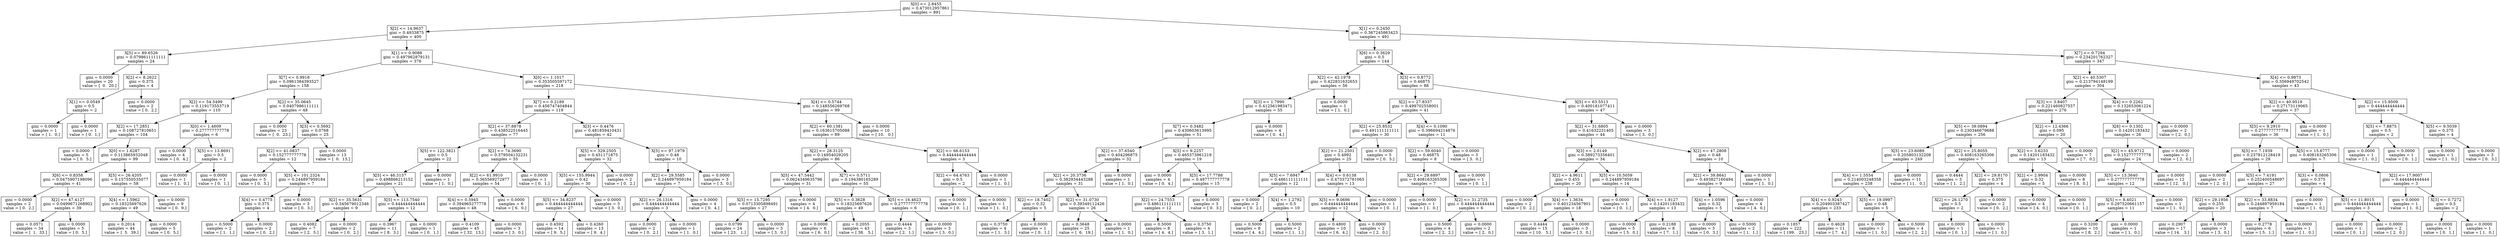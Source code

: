 digraph Tree {
0 [label="X[0] <= 2.8455\ngini = 0.473012957861\nsamples = 891", shape="box"] ;
1 [label="X[2] <= 14.9637\ngini = 0.4933875\nsamples = 400", shape="box"] ;
0 -> 1 ;
2 [label="X[5] <= 89.6526\ngini = 0.0798611111111\nsamples = 24", shape="box"] ;
1 -> 2 ;
3 [label="gini = 0.0000\nsamples = 20\nvalue = [  0.  20.]", shape="box"] ;
2 -> 3 ;
4 [label="X[2] <= 8.2622\ngini = 0.375\nsamples = 4", shape="box"] ;
2 -> 4 ;
5 [label="X[1] <= 0.0549\ngini = 0.5\nsamples = 2", shape="box"] ;
4 -> 5 ;
6 [label="gini = 0.0000\nsamples = 1\nvalue = [ 1.  0.]", shape="box"] ;
5 -> 6 ;
7 [label="gini = 0.0000\nsamples = 1\nvalue = [ 0.  1.]", shape="box"] ;
5 -> 7 ;
8 [label="gini = 0.0000\nsamples = 2\nvalue = [ 0.  2.]", shape="box"] ;
4 -> 8 ;
9 [label="X[1] <= 0.9088\ngini = 0.497962879131\nsamples = 376", shape="box"] ;
1 -> 9 ;
10 [label="X[7] <= 0.9918\ngini = 0.0961384393527\nsamples = 158", shape="box"] ;
9 -> 10 ;
11 [label="X[2] <= 54.5499\ngini = 0.119173553719\nsamples = 110", shape="box"] ;
10 -> 11 ;
12 [label="X[2] <= 17.2851\ngini = 0.108727810651\nsamples = 104", shape="box"] ;
11 -> 12 ;
13 [label="gini = 0.0000\nsamples = 5\nvalue = [ 0.  5.]", shape="box"] ;
12 -> 13 ;
14 [label="X[0] <= 1.6287\ngini = 0.113865932048\nsamples = 99", shape="box"] ;
12 -> 14 ;
15 [label="X[6] <= 0.8358\ngini = 0.0475907198096\nsamples = 41", shape="box"] ;
14 -> 15 ;
16 [label="gini = 0.0000\nsamples = 2\nvalue = [ 0.  2.]", shape="box"] ;
15 -> 16 ;
17 [label="X[2] <= 47.4127\ngini = 0.0499671268902\nsamples = 39", shape="box"] ;
15 -> 17 ;
18 [label="gini = 0.0571\nsamples = 34\nvalue = [  1.  33.]", shape="box"] ;
17 -> 18 ;
19 [label="gini = 0.0000\nsamples = 5\nvalue = [ 0.  5.]", shape="box"] ;
17 -> 19 ;
20 [label="X[5] <= 26.4205\ngini = 0.157550535077\nsamples = 58", shape="box"] ;
14 -> 20 ;
21 [label="X[4] <= 1.5962\ngini = 0.18325697626\nsamples = 49", shape="box"] ;
20 -> 21 ;
22 [label="gini = 0.2014\nsamples = 44\nvalue = [  5.  39.]", shape="box"] ;
21 -> 22 ;
23 [label="gini = 0.0000\nsamples = 5\nvalue = [ 0.  5.]", shape="box"] ;
21 -> 23 ;
24 [label="gini = 0.0000\nsamples = 9\nvalue = [ 0.  9.]", shape="box"] ;
20 -> 24 ;
25 [label="X[0] <= 1.4609\ngini = 0.277777777778\nsamples = 6", shape="box"] ;
11 -> 25 ;
26 [label="gini = 0.0000\nsamples = 4\nvalue = [ 0.  4.]", shape="box"] ;
25 -> 26 ;
27 [label="X[5] <= 13.8691\ngini = 0.5\nsamples = 2", shape="box"] ;
25 -> 27 ;
28 [label="gini = 0.0000\nsamples = 1\nvalue = [ 1.  0.]", shape="box"] ;
27 -> 28 ;
29 [label="gini = 0.0000\nsamples = 1\nvalue = [ 0.  1.]", shape="box"] ;
27 -> 29 ;
30 [label="X[2] <= 35.0645\ngini = 0.0407986111111\nsamples = 48", shape="box"] ;
10 -> 30 ;
31 [label="gini = 0.0000\nsamples = 23\nvalue = [  0.  23.]", shape="box"] ;
30 -> 31 ;
32 [label="X[3] <= 0.5692\ngini = 0.0768\nsamples = 25", shape="box"] ;
30 -> 32 ;
33 [label="X[2] <= 41.0837\ngini = 0.152777777778\nsamples = 12", shape="box"] ;
32 -> 33 ;
34 [label="gini = 0.0000\nsamples = 5\nvalue = [ 0.  5.]", shape="box"] ;
33 -> 34 ;
35 [label="X[5] <= 101.2324\ngini = 0.244897959184\nsamples = 7", shape="box"] ;
33 -> 35 ;
36 [label="X[4] <= 0.4775\ngini = 0.375\nsamples = 4", shape="box"] ;
35 -> 36 ;
37 [label="gini = 0.5000\nsamples = 2\nvalue = [ 1.  1.]", shape="box"] ;
36 -> 37 ;
38 [label="gini = 0.0000\nsamples = 2\nvalue = [ 0.  2.]", shape="box"] ;
36 -> 38 ;
39 [label="gini = 0.0000\nsamples = 3\nvalue = [ 0.  3.]", shape="box"] ;
35 -> 39 ;
40 [label="gini = 0.0000\nsamples = 13\nvalue = [  0.  13.]", shape="box"] ;
32 -> 40 ;
41 [label="X[0] <= 1.1017\ngini = 0.353505597172\nsamples = 218", shape="box"] ;
9 -> 41 ;
42 [label="X[7] <= 0.2189\ngini = 0.456747404844\nsamples = 119", shape="box"] ;
41 -> 42 ;
43 [label="X[2] <= 37.8878\ngini = 0.438522516445\nsamples = 77", shape="box"] ;
42 -> 43 ;
44 [label="X[5] <= 122.3821\ngini = 0.5\nsamples = 22", shape="box"] ;
43 -> 44 ;
45 [label="X[5] <= 46.3137\ngini = 0.498866213152\nsamples = 21", shape="box"] ;
44 -> 45 ;
46 [label="X[2] <= 35.5631\ngini = 0.345679012346\nsamples = 9", shape="box"] ;
45 -> 46 ;
47 [label="gini = 0.4082\nsamples = 7\nvalue = [ 2.  5.]", shape="box"] ;
46 -> 47 ;
48 [label="gini = 0.0000\nsamples = 2\nvalue = [ 0.  2.]", shape="box"] ;
46 -> 48 ;
49 [label="X[5] <= 113.7540\ngini = 0.444444444444\nsamples = 12", shape="box"] ;
45 -> 49 ;
50 [label="gini = 0.3967\nsamples = 11\nvalue = [ 8.  3.]", shape="box"] ;
49 -> 50 ;
51 [label="gini = 0.0000\nsamples = 1\nvalue = [ 0.  1.]", shape="box"] ;
49 -> 51 ;
52 [label="gini = 0.0000\nsamples = 1\nvalue = [ 1.  0.]", shape="box"] ;
44 -> 52 ;
53 [label="X[2] <= 74.3690\ngini = 0.379504132231\nsamples = 55", shape="box"] ;
43 -> 53 ;
54 [label="X[2] <= 61.9910\ngini = 0.365569272977\nsamples = 54", shape="box"] ;
53 -> 54 ;
55 [label="X[4] <= 0.5945\ngini = 0.394965277778\nsamples = 48", shape="box"] ;
54 -> 55 ;
56 [label="gini = 0.4109\nsamples = 45\nvalue = [ 32.  13.]", shape="box"] ;
55 -> 56 ;
57 [label="gini = 0.0000\nsamples = 3\nvalue = [ 3.  0.]", shape="box"] ;
55 -> 57 ;
58 [label="gini = 0.0000\nsamples = 6\nvalue = [ 6.  0.]", shape="box"] ;
54 -> 58 ;
59 [label="gini = 0.0000\nsamples = 1\nvalue = [ 0.  1.]", shape="box"] ;
53 -> 59 ;
60 [label="X[3] <= 0.4476\ngini = 0.481859410431\nsamples = 42", shape="box"] ;
42 -> 60 ;
61 [label="X[5] <= 329.2505\ngini = 0.451171875\nsamples = 32", shape="box"] ;
60 -> 61 ;
62 [label="X[5] <= 155.9944\ngini = 0.42\nsamples = 30", shape="box"] ;
61 -> 62 ;
63 [label="X[5] <= 34.8237\ngini = 0.444444444444\nsamples = 27", shape="box"] ;
62 -> 63 ;
64 [label="gini = 0.4592\nsamples = 14\nvalue = [ 9.  5.]", shape="box"] ;
63 -> 64 ;
65 [label="gini = 0.4260\nsamples = 13\nvalue = [ 9.  4.]", shape="box"] ;
63 -> 65 ;
66 [label="gini = 0.0000\nsamples = 3\nvalue = [ 3.  0.]", shape="box"] ;
62 -> 66 ;
67 [label="gini = 0.0000\nsamples = 2\nvalue = [ 0.  2.]", shape="box"] ;
61 -> 67 ;
68 [label="X[5] <= 97.1979\ngini = 0.48\nsamples = 10", shape="box"] ;
60 -> 68 ;
69 [label="X[2] <= 29.5585\ngini = 0.244897959184\nsamples = 7", shape="box"] ;
68 -> 69 ;
70 [label="X[2] <= 26.1316\ngini = 0.444444444444\nsamples = 3", shape="box"] ;
69 -> 70 ;
71 [label="gini = 0.0000\nsamples = 2\nvalue = [ 0.  2.]", shape="box"] ;
70 -> 71 ;
72 [label="gini = 0.0000\nsamples = 1\nvalue = [ 1.  0.]", shape="box"] ;
70 -> 72 ;
73 [label="gini = 0.0000\nsamples = 4\nvalue = [ 0.  4.]", shape="box"] ;
69 -> 73 ;
74 [label="gini = 0.0000\nsamples = 3\nvalue = [ 3.  0.]", shape="box"] ;
68 -> 74 ;
75 [label="X[4] <= 0.5744\ngini = 0.148556269768\nsamples = 99", shape="box"] ;
41 -> 75 ;
76 [label="X[2] <= 60.1381\ngini = 0.163615705088\nsamples = 89", shape="box"] ;
75 -> 76 ;
77 [label="X[2] <= 28.3125\ngini = 0.14954029205\nsamples = 86", shape="box"] ;
76 -> 77 ;
78 [label="X[5] <= 47.5442\ngini = 0.0624349635796\nsamples = 31", shape="box"] ;
77 -> 78 ;
79 [label="X[5] <= 15.7295\ngini = 0.0713305898491\nsamples = 27", shape="box"] ;
78 -> 79 ;
80 [label="gini = 0.0799\nsamples = 24\nvalue = [ 23.   1.]", shape="box"] ;
79 -> 80 ;
81 [label="gini = 0.0000\nsamples = 3\nvalue = [ 3.  0.]", shape="box"] ;
79 -> 81 ;
82 [label="gini = 0.0000\nsamples = 4\nvalue = [ 4.  0.]", shape="box"] ;
78 -> 82 ;
83 [label="X[7] <= 0.5711\ngini = 0.194380165289\nsamples = 55", shape="box"] ;
77 -> 83 ;
84 [label="X[5] <= 0.3628\ngini = 0.18325697626\nsamples = 49", shape="box"] ;
83 -> 84 ;
85 [label="gini = 0.0000\nsamples = 6\nvalue = [ 6.  0.]", shape="box"] ;
84 -> 85 ;
86 [label="gini = 0.2055\nsamples = 43\nvalue = [ 38.   5.]", shape="box"] ;
84 -> 86 ;
87 [label="X[5] <= 16.4623\ngini = 0.277777777778\nsamples = 6", shape="box"] ;
83 -> 87 ;
88 [label="gini = 0.4444\nsamples = 3\nvalue = [ 2.  1.]", shape="box"] ;
87 -> 88 ;
89 [label="gini = 0.0000\nsamples = 3\nvalue = [ 3.  0.]", shape="box"] ;
87 -> 89 ;
90 [label="X[2] <= 66.6153\ngini = 0.444444444444\nsamples = 3", shape="box"] ;
76 -> 90 ;
91 [label="X[2] <= 64.4763\ngini = 0.5\nsamples = 2", shape="box"] ;
90 -> 91 ;
92 [label="gini = 0.0000\nsamples = 1\nvalue = [ 0.  1.]", shape="box"] ;
91 -> 92 ;
93 [label="gini = 0.0000\nsamples = 1\nvalue = [ 1.  0.]", shape="box"] ;
91 -> 93 ;
94 [label="gini = 0.0000\nsamples = 1\nvalue = [ 1.  0.]", shape="box"] ;
90 -> 94 ;
95 [label="gini = 0.0000\nsamples = 10\nvalue = [ 10.   0.]", shape="box"] ;
75 -> 95 ;
96 [label="X[1] <= 0.2450\ngini = 0.367245863423\nsamples = 491", shape="box"] ;
0 -> 96 ;
97 [label="X[6] <= 0.3629\ngini = 0.5\nsamples = 144", shape="box"] ;
96 -> 97 ;
98 [label="X[2] <= 42.1978\ngini = 0.422831632653\nsamples = 56", shape="box"] ;
97 -> 98 ;
99 [label="X[3] <= 1.7990\ngini = 0.412561983471\nsamples = 55", shape="box"] ;
98 -> 99 ;
100 [label="X[7] <= 0.3482\ngini = 0.430603613995\nsamples = 51", shape="box"] ;
99 -> 100 ;
101 [label="X[2] <= 37.6540\ngini = 0.404296875\nsamples = 32", shape="box"] ;
100 -> 101 ;
102 [label="X[2] <= 20.3736\ngini = 0.382934443288\nsamples = 31", shape="box"] ;
101 -> 102 ;
103 [label="X[2] <= 18.7402\ngini = 0.32\nsamples = 5", shape="box"] ;
102 -> 103 ;
104 [label="gini = 0.3750\nsamples = 4\nvalue = [ 1.  3.]", shape="box"] ;
103 -> 104 ;
105 [label="gini = 0.0000\nsamples = 1\nvalue = [ 0.  1.]", shape="box"] ;
103 -> 105 ;
106 [label="X[2] <= 31.0730\ngini = 0.39349112426\nsamples = 26", shape="box"] ;
102 -> 106 ;
107 [label="gini = 0.3648\nsamples = 25\nvalue = [  6.  19.]", shape="box"] ;
106 -> 107 ;
108 [label="gini = 0.0000\nsamples = 1\nvalue = [ 1.  0.]", shape="box"] ;
106 -> 108 ;
109 [label="gini = 0.0000\nsamples = 1\nvalue = [ 1.  0.]", shape="box"] ;
101 -> 109 ;
110 [label="X[5] <= 9.2257\ngini = 0.465373961219\nsamples = 19", shape="box"] ;
100 -> 110 ;
111 [label="gini = 0.0000\nsamples = 4\nvalue = [ 0.  4.]", shape="box"] ;
110 -> 111 ;
112 [label="X[5] <= 17.7788\ngini = 0.497777777778\nsamples = 15", shape="box"] ;
110 -> 112 ;
113 [label="X[2] <= 24.7553\ngini = 0.486111111111\nsamples = 12", shape="box"] ;
112 -> 113 ;
114 [label="gini = 0.5000\nsamples = 8\nvalue = [ 4.  4.]", shape="box"] ;
113 -> 114 ;
115 [label="gini = 0.3750\nsamples = 4\nvalue = [ 3.  1.]", shape="box"] ;
113 -> 115 ;
116 [label="gini = 0.0000\nsamples = 3\nvalue = [ 0.  3.]", shape="box"] ;
112 -> 116 ;
117 [label="gini = 0.0000\nsamples = 4\nvalue = [ 0.  4.]", shape="box"] ;
99 -> 117 ;
118 [label="gini = 0.0000\nsamples = 1\nvalue = [ 1.  0.]", shape="box"] ;
98 -> 118 ;
119 [label="X[3] <= 0.8772\ngini = 0.46875\nsamples = 88", shape="box"] ;
97 -> 119 ;
120 [label="X[2] <= 27.8337\ngini = 0.499702558001\nsamples = 41", shape="box"] ;
119 -> 120 ;
121 [label="X[2] <= 25.8532\ngini = 0.491111111111\nsamples = 30", shape="box"] ;
120 -> 121 ;
122 [label="X[2] <= 21.2501\ngini = 0.4992\nsamples = 25", shape="box"] ;
121 -> 122 ;
123 [label="X[5] <= 7.6947\ngini = 0.486111111111\nsamples = 12", shape="box"] ;
122 -> 123 ;
124 [label="gini = 0.0000\nsamples = 2\nvalue = [ 0.  2.]", shape="box"] ;
123 -> 124 ;
125 [label="X[4] <= 1.2792\ngini = 0.5\nsamples = 10", shape="box"] ;
123 -> 125 ;
126 [label="gini = 0.5000\nsamples = 8\nvalue = [ 4.  4.]", shape="box"] ;
125 -> 126 ;
127 [label="gini = 0.5000\nsamples = 2\nvalue = [ 1.  1.]", shape="box"] ;
125 -> 127 ;
128 [label="X[4] <= 0.6138\ngini = 0.473372781065\nsamples = 13", shape="box"] ;
122 -> 128 ;
129 [label="X[5] <= 9.0696\ngini = 0.444444444444\nsamples = 12", shape="box"] ;
128 -> 129 ;
130 [label="gini = 0.4800\nsamples = 10\nvalue = [ 6.  4.]", shape="box"] ;
129 -> 130 ;
131 [label="gini = 0.0000\nsamples = 2\nvalue = [ 2.  0.]", shape="box"] ;
129 -> 131 ;
132 [label="gini = 0.0000\nsamples = 1\nvalue = [ 0.  1.]", shape="box"] ;
128 -> 132 ;
133 [label="gini = 0.0000\nsamples = 5\nvalue = [ 0.  5.]", shape="box"] ;
121 -> 133 ;
134 [label="X[4] <= 0.1090\ngini = 0.396694214876\nsamples = 11", shape="box"] ;
120 -> 134 ;
135 [label="X[2] <= 59.6040\ngini = 0.46875\nsamples = 8", shape="box"] ;
134 -> 135 ;
136 [label="X[2] <= 29.6897\ngini = 0.408163265306\nsamples = 7", shape="box"] ;
135 -> 136 ;
137 [label="gini = 0.0000\nsamples = 1\nvalue = [ 1.  0.]", shape="box"] ;
136 -> 137 ;
138 [label="X[2] <= 31.2735\ngini = 0.444444444444\nsamples = 6", shape="box"] ;
136 -> 138 ;
139 [label="gini = 0.5000\nsamples = 4\nvalue = [ 2.  2.]", shape="box"] ;
138 -> 139 ;
140 [label="gini = 0.0000\nsamples = 2\nvalue = [ 2.  0.]", shape="box"] ;
138 -> 140 ;
141 [label="gini = 0.0000\nsamples = 1\nvalue = [ 0.  1.]", shape="box"] ;
135 -> 141 ;
142 [label="gini = 0.0000\nsamples = 3\nvalue = [ 3.  0.]", shape="box"] ;
134 -> 142 ;
143 [label="X[5] <= 63.5513\ngini = 0.400181077411\nsamples = 47", shape="box"] ;
119 -> 143 ;
144 [label="X[2] <= 31.6805\ngini = 0.41632231405\nsamples = 44", shape="box"] ;
143 -> 144 ;
145 [label="X[3] <= 2.0149\ngini = 0.389273356401\nsamples = 34", shape="box"] ;
144 -> 145 ;
146 [label="X[2] <= 4.9611\ngini = 0.455\nsamples = 20", shape="box"] ;
145 -> 146 ;
147 [label="gini = 0.0000\nsamples = 2\nvalue = [ 0.  2.]", shape="box"] ;
146 -> 147 ;
148 [label="X[4] <= 1.3634\ngini = 0.401234567901\nsamples = 18", shape="box"] ;
146 -> 148 ;
149 [label="gini = 0.4444\nsamples = 15\nvalue = [ 10.   5.]", shape="box"] ;
148 -> 149 ;
150 [label="gini = 0.0000\nsamples = 3\nvalue = [ 3.  0.]", shape="box"] ;
148 -> 150 ;
151 [label="X[5] <= 10.5059\ngini = 0.244897959184\nsamples = 14", shape="box"] ;
145 -> 151 ;
152 [label="gini = 0.0000\nsamples = 1\nvalue = [ 0.  1.]", shape="box"] ;
151 -> 152 ;
153 [label="X[4] <= 1.9127\ngini = 0.14201183432\nsamples = 13", shape="box"] ;
151 -> 153 ;
154 [label="gini = 0.0000\nsamples = 5\nvalue = [ 5.  0.]", shape="box"] ;
153 -> 154 ;
155 [label="gini = 0.2188\nsamples = 8\nvalue = [ 7.  1.]", shape="box"] ;
153 -> 155 ;
156 [label="X[2] <= 47.2808\ngini = 0.48\nsamples = 10", shape="box"] ;
144 -> 156 ;
157 [label="X[2] <= 39.8641\ngini = 0.493827160494\nsamples = 9", shape="box"] ;
156 -> 157 ;
158 [label="X[4] <= 1.0596\ngini = 0.32\nsamples = 5", shape="box"] ;
157 -> 158 ;
159 [label="gini = 0.0000\nsamples = 3\nvalue = [ 0.  3.]", shape="box"] ;
158 -> 159 ;
160 [label="gini = 0.5000\nsamples = 2\nvalue = [ 1.  1.]", shape="box"] ;
158 -> 160 ;
161 [label="gini = 0.0000\nsamples = 4\nvalue = [ 4.  0.]", shape="box"] ;
157 -> 161 ;
162 [label="gini = 0.0000\nsamples = 1\nvalue = [ 1.  0.]", shape="box"] ;
156 -> 162 ;
163 [label="gini = 0.0000\nsamples = 3\nvalue = [ 3.  0.]", shape="box"] ;
143 -> 163 ;
164 [label="X[7] <= 0.7294\ngini = 0.234201762327\nsamples = 347", shape="box"] ;
96 -> 164 ;
165 [label="X[2] <= 40.5307\ngini = 0.213794148199\nsamples = 304", shape="box"] ;
164 -> 165 ;
166 [label="X[3] <= 3.8407\ngini = 0.221460827557\nsamples = 276", shape="box"] ;
165 -> 166 ;
167 [label="X[5] <= 39.0894\ngini = 0.230346679688\nsamples = 256", shape="box"] ;
166 -> 167 ;
168 [label="X[5] <= 23.6089\ngini = 0.205803132208\nsamples = 249", shape="box"] ;
167 -> 168 ;
169 [label="X[4] <= 1.5554\ngini = 0.214003248358\nsamples = 238", shape="box"] ;
168 -> 169 ;
170 [label="X[4] <= 0.9243\ngini = 0.204903387427\nsamples = 233", shape="box"] ;
169 -> 170 ;
171 [label="gini = 0.1857\nsamples = 222\nvalue = [ 199.   23.]", shape="box"] ;
170 -> 171 ;
172 [label="gini = 0.4628\nsamples = 11\nvalue = [ 7.  4.]", shape="box"] ;
170 -> 172 ;
173 [label="X[5] <= 19.0997\ngini = 0.48\nsamples = 5", shape="box"] ;
169 -> 173 ;
174 [label="gini = 0.0000\nsamples = 1\nvalue = [ 1.  0.]", shape="box"] ;
173 -> 174 ;
175 [label="gini = 0.5000\nsamples = 4\nvalue = [ 2.  2.]", shape="box"] ;
173 -> 175 ;
176 [label="gini = 0.0000\nsamples = 11\nvalue = [ 11.   0.]", shape="box"] ;
168 -> 176 ;
177 [label="X[2] <= 25.8055\ngini = 0.408163265306\nsamples = 7", shape="box"] ;
167 -> 177 ;
178 [label="gini = 0.4444\nsamples = 3\nvalue = [ 1.  2.]", shape="box"] ;
177 -> 178 ;
179 [label="X[2] <= 29.8170\ngini = 0.375\nsamples = 4", shape="box"] ;
177 -> 179 ;
180 [label="X[2] <= 26.1270\ngini = 0.5\nsamples = 2", shape="box"] ;
179 -> 180 ;
181 [label="gini = 0.0000\nsamples = 1\nvalue = [ 0.  1.]", shape="box"] ;
180 -> 181 ;
182 [label="gini = 0.0000\nsamples = 1\nvalue = [ 1.  0.]", shape="box"] ;
180 -> 182 ;
183 [label="gini = 0.0000\nsamples = 2\nvalue = [ 0.  2.]", shape="box"] ;
179 -> 183 ;
184 [label="X[2] <= 12.4366\ngini = 0.095\nsamples = 20", shape="box"] ;
166 -> 184 ;
185 [label="X[2] <= 3.6233\ngini = 0.14201183432\nsamples = 13", shape="box"] ;
184 -> 185 ;
186 [label="X[2] <= 2.9904\ngini = 0.32\nsamples = 5", shape="box"] ;
185 -> 186 ;
187 [label="gini = 0.0000\nsamples = 4\nvalue = [ 4.  0.]", shape="box"] ;
186 -> 187 ;
188 [label="gini = 0.0000\nsamples = 1\nvalue = [ 0.  1.]", shape="box"] ;
186 -> 188 ;
189 [label="gini = 0.0000\nsamples = 8\nvalue = [ 8.  0.]", shape="box"] ;
185 -> 189 ;
190 [label="gini = 0.0000\nsamples = 7\nvalue = [ 7.  0.]", shape="box"] ;
184 -> 190 ;
191 [label="X[4] <= 0.2262\ngini = 0.132653061224\nsamples = 28", shape="box"] ;
165 -> 191 ;
192 [label="X[8] <= 0.1302\ngini = 0.14201183432\nsamples = 26", shape="box"] ;
191 -> 192 ;
193 [label="X[2] <= 45.9712\ngini = 0.152777777778\nsamples = 24", shape="box"] ;
192 -> 193 ;
194 [label="X[5] <= 13.3640\ngini = 0.277777777778\nsamples = 12", shape="box"] ;
193 -> 194 ;
195 [label="X[5] <= 8.4021\ngini = 0.297520661157\nsamples = 11", shape="box"] ;
194 -> 195 ;
196 [label="gini = 0.3200\nsamples = 10\nvalue = [ 8.  2.]", shape="box"] ;
195 -> 196 ;
197 [label="gini = 0.0000\nsamples = 1\nvalue = [ 1.  0.]", shape="box"] ;
195 -> 197 ;
198 [label="gini = 0.0000\nsamples = 1\nvalue = [ 1.  0.]", shape="box"] ;
194 -> 198 ;
199 [label="gini = 0.0000\nsamples = 12\nvalue = [ 12.   0.]", shape="box"] ;
193 -> 199 ;
200 [label="gini = 0.0000\nsamples = 2\nvalue = [ 2.  0.]", shape="box"] ;
192 -> 200 ;
201 [label="gini = 0.0000\nsamples = 2\nvalue = [ 2.  0.]", shape="box"] ;
191 -> 201 ;
202 [label="X[4] <= 0.9873\ngini = 0.356949702542\nsamples = 43", shape="box"] ;
164 -> 202 ;
203 [label="X[2] <= 40.9519\ngini = 0.27173119065\nsamples = 37", shape="box"] ;
202 -> 203 ;
204 [label="X[5] <= 9.2910\ngini = 0.277777777778\nsamples = 36", shape="box"] ;
203 -> 204 ;
205 [label="X[5] <= 7.1939\ngini = 0.237812128419\nsamples = 29", shape="box"] ;
204 -> 205 ;
206 [label="gini = 0.0000\nsamples = 2\nvalue = [ 2.  0.]", shape="box"] ;
205 -> 206 ;
207 [label="X[5] <= 7.4191\ngini = 0.252400548697\nsamples = 27", shape="box"] ;
205 -> 207 ;
208 [label="X[2] <= 29.1956\ngini = 0.255\nsamples = 20", shape="box"] ;
207 -> 208 ;
209 [label="gini = 0.2907\nsamples = 17\nvalue = [ 14.   3.]", shape="box"] ;
208 -> 209 ;
210 [label="gini = 0.0000\nsamples = 3\nvalue = [ 3.  0.]", shape="box"] ;
208 -> 210 ;
211 [label="X[2] <= 33.8834\ngini = 0.244897959184\nsamples = 7", shape="box"] ;
207 -> 211 ;
212 [label="gini = 0.2778\nsamples = 6\nvalue = [ 5.  1.]", shape="box"] ;
211 -> 212 ;
213 [label="gini = 0.0000\nsamples = 1\nvalue = [ 1.  0.]", shape="box"] ;
211 -> 213 ;
214 [label="X[5] <= 15.6777\ngini = 0.408163265306\nsamples = 7", shape="box"] ;
204 -> 214 ;
215 [label="X[3] <= 0.0806\ngini = 0.375\nsamples = 4", shape="box"] ;
214 -> 215 ;
216 [label="gini = 0.0000\nsamples = 1\nvalue = [ 1.  0.]", shape="box"] ;
215 -> 216 ;
217 [label="X[5] <= 11.8015\ngini = 0.444444444444\nsamples = 3", shape="box"] ;
215 -> 217 ;
218 [label="gini = 0.0000\nsamples = 1\nvalue = [ 0.  1.]", shape="box"] ;
217 -> 218 ;
219 [label="gini = 0.0000\nsamples = 2\nvalue = [ 2.  0.]", shape="box"] ;
217 -> 219 ;
220 [label="X[2] <= 17.9007\ngini = 0.444444444444\nsamples = 3", shape="box"] ;
214 -> 220 ;
221 [label="gini = 0.0000\nsamples = 1\nvalue = [ 1.  0.]", shape="box"] ;
220 -> 221 ;
222 [label="X[3] <= 0.7272\ngini = 0.5\nsamples = 2", shape="box"] ;
220 -> 222 ;
223 [label="gini = 0.0000\nsamples = 1\nvalue = [ 0.  1.]", shape="box"] ;
222 -> 223 ;
224 [label="gini = 0.0000\nsamples = 1\nvalue = [ 1.  0.]", shape="box"] ;
222 -> 224 ;
225 [label="gini = 0.0000\nsamples = 1\nvalue = [ 1.  0.]", shape="box"] ;
203 -> 225 ;
226 [label="X[2] <= 15.9509\ngini = 0.444444444444\nsamples = 6", shape="box"] ;
202 -> 226 ;
227 [label="X[5] <= 7.8875\ngini = 0.5\nsamples = 2", shape="box"] ;
226 -> 227 ;
228 [label="gini = 0.0000\nsamples = 1\nvalue = [ 1.  0.]", shape="box"] ;
227 -> 228 ;
229 [label="gini = 0.0000\nsamples = 1\nvalue = [ 0.  1.]", shape="box"] ;
227 -> 229 ;
230 [label="X[5] <= 9.5039\ngini = 0.375\nsamples = 4", shape="box"] ;
226 -> 230 ;
231 [label="gini = 0.0000\nsamples = 1\nvalue = [ 1.  0.]", shape="box"] ;
230 -> 231 ;
232 [label="gini = 0.0000\nsamples = 3\nvalue = [ 0.  3.]", shape="box"] ;
230 -> 232 ;
}